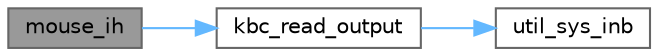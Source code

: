 digraph "mouse_ih"
{
 // LATEX_PDF_SIZE
  bgcolor="transparent";
  edge [fontname=Helvetica,fontsize=10,labelfontname=Helvetica,labelfontsize=10];
  node [fontname=Helvetica,fontsize=10,shape=box,height=0.2,width=0.4];
  rankdir="LR";
  Node1 [id="Node000001",label="mouse_ih",height=0.2,width=0.4,color="gray40", fillcolor="grey60", style="filled", fontcolor="black",tooltip="Handles the Mouse Interrupts."];
  Node1 -> Node2 [id="edge3_Node000001_Node000002",color="steelblue1",style="solid",tooltip=" "];
  Node2 [id="Node000002",label="kbc_read_output",height=0.2,width=0.4,color="grey40", fillcolor="white", style="filled",URL="$keyboard__and__mouse_8c.html#a96a58da8f498883efa9ba37f49146dc1",tooltip="Reads the output buffer of the KBC."];
  Node2 -> Node3 [id="edge4_Node000002_Node000003",color="steelblue1",style="solid",tooltip=" "];
  Node3 [id="Node000003",label="util_sys_inb",height=0.2,width=0.4,color="grey40", fillcolor="white", style="filled",URL="$utils_8c.html#a79a031a8611f5b2d6afa4158e92b0fb4",tooltip="Function that reads a byte from a given port."];
}
